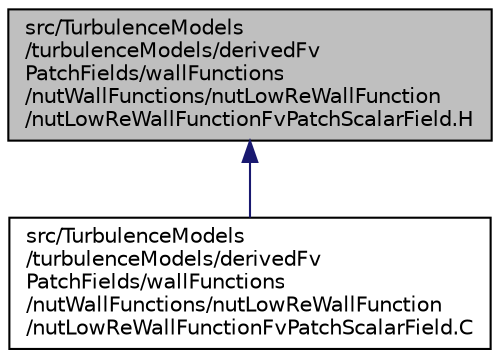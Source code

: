 digraph "src/TurbulenceModels/turbulenceModels/derivedFvPatchFields/wallFunctions/nutWallFunctions/nutLowReWallFunction/nutLowReWallFunctionFvPatchScalarField.H"
{
  bgcolor="transparent";
  edge [fontname="Helvetica",fontsize="10",labelfontname="Helvetica",labelfontsize="10"];
  node [fontname="Helvetica",fontsize="10",shape=record];
  Node1 [label="src/TurbulenceModels\l/turbulenceModels/derivedFv\lPatchFields/wallFunctions\l/nutWallFunctions/nutLowReWallFunction\l/nutLowReWallFunctionFvPatchScalarField.H",height=0.2,width=0.4,color="black", fillcolor="grey75", style="filled", fontcolor="black"];
  Node1 -> Node2 [dir="back",color="midnightblue",fontsize="10",style="solid",fontname="Helvetica"];
  Node2 [label="src/TurbulenceModels\l/turbulenceModels/derivedFv\lPatchFields/wallFunctions\l/nutWallFunctions/nutLowReWallFunction\l/nutLowReWallFunctionFvPatchScalarField.C",height=0.2,width=0.4,color="black",URL="$a10773.html"];
}
